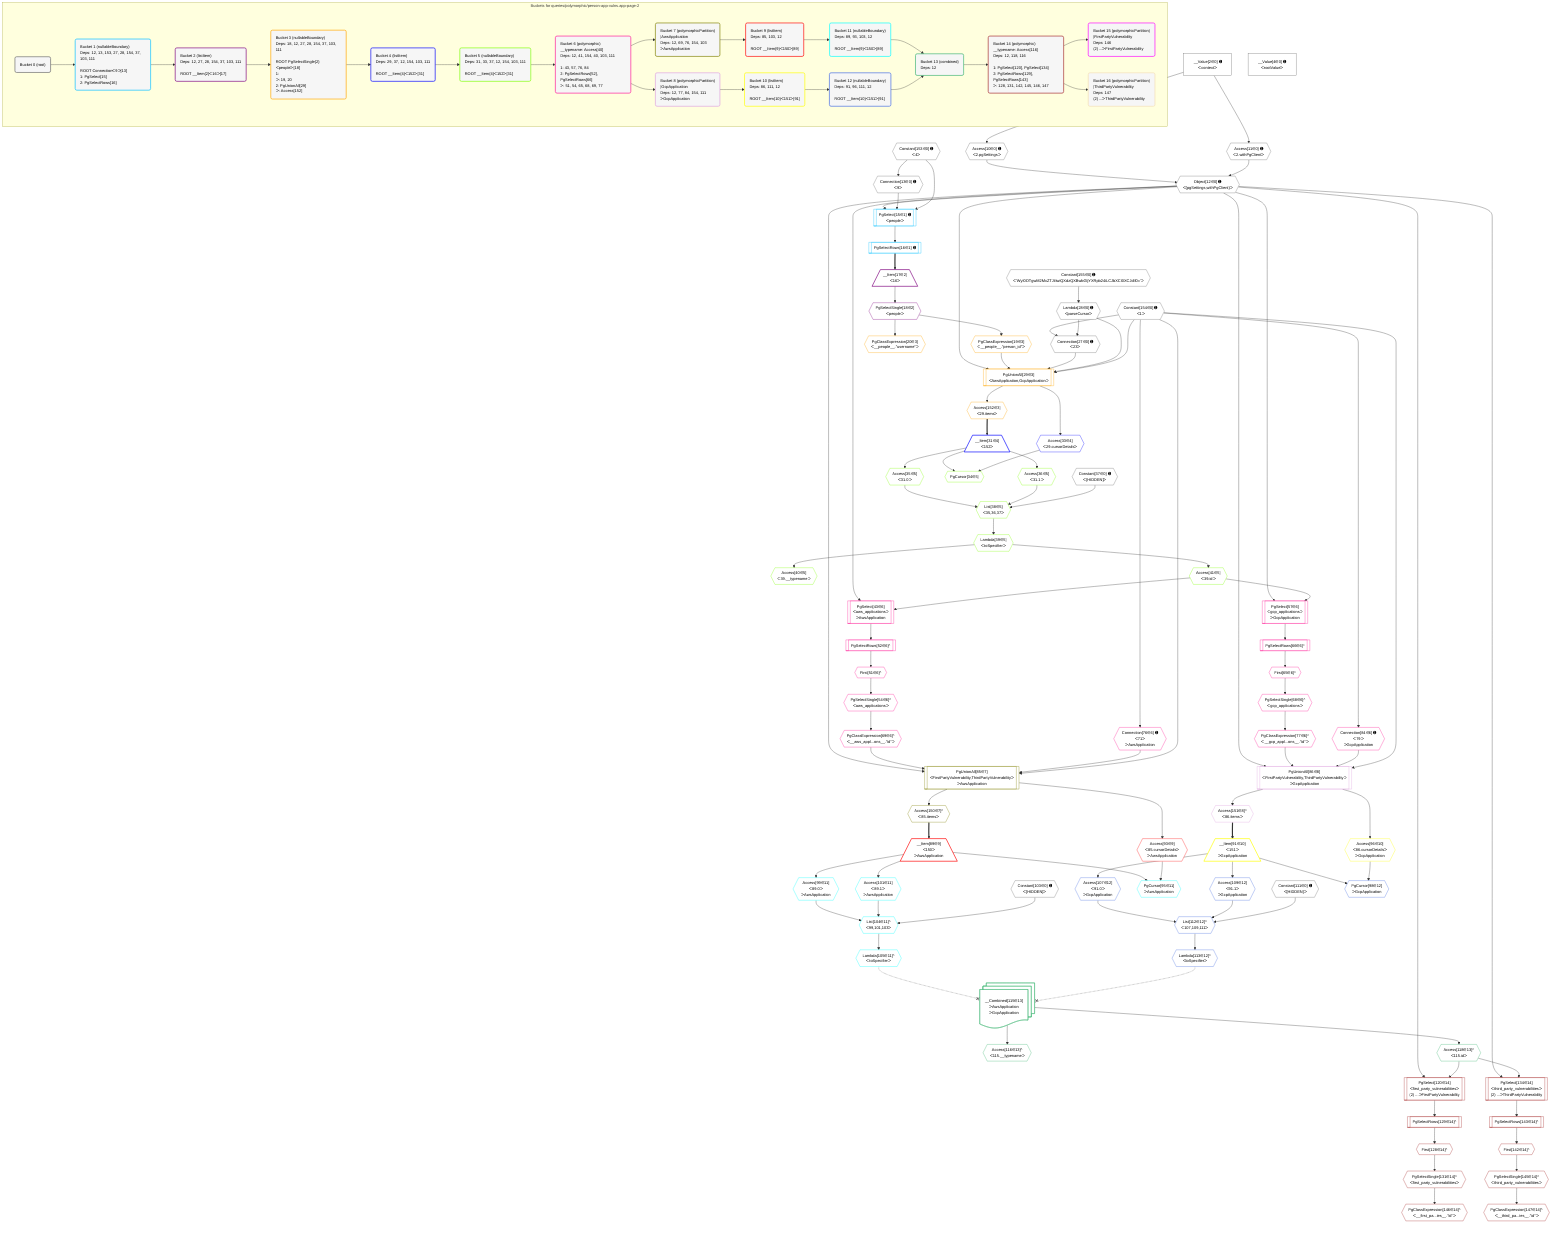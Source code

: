 %%{init: {'themeVariables': { 'fontSize': '12px'}}}%%
graph TD
    classDef path fill:#eee,stroke:#000,color:#000
    classDef plan fill:#fff,stroke-width:1px,color:#000
    classDef itemplan fill:#fff,stroke-width:2px,color:#000
    classDef unbatchedplan fill:#dff,stroke-width:1px,color:#000
    classDef sideeffectplan fill:#fcc,stroke-width:2px,color:#000
    classDef bucket fill:#f6f6f6,color:#000,stroke-width:2px,text-align:left

    subgraph "Buckets for queries/polymorphic/person-app-vulns.app-page-2"
    Bucket0("Bucket 0 (root)"):::bucket
    Bucket1("Bucket 1 (nullableBoundary)<br />Deps: 12, 13, 153, 27, 28, 154, 37, 103, 111<br /><br />ROOT Connectionᐸ9ᐳ[13]<br />1: PgSelect[15]<br />2: PgSelectRows[16]"):::bucket
    Bucket2("Bucket 2 (listItem)<br />Deps: 12, 27, 28, 154, 37, 103, 111<br /><br />ROOT __Item{2}ᐸ16ᐳ[17]"):::bucket
    Bucket3("Bucket 3 (nullableBoundary)<br />Deps: 18, 12, 27, 28, 154, 37, 103, 111<br /><br />ROOT PgSelectSingle{2}ᐸpeopleᐳ[18]<br />1: <br />ᐳ: 19, 20<br />2: PgUnionAll[29]<br />ᐳ: Access[152]"):::bucket
    Bucket4("Bucket 4 (listItem)<br />Deps: 29, 37, 12, 154, 103, 111<br /><br />ROOT __Item{4}ᐸ152ᐳ[31]"):::bucket
    Bucket5("Bucket 5 (nullableBoundary)<br />Deps: 31, 33, 37, 12, 154, 103, 111<br /><br />ROOT __Item{4}ᐸ152ᐳ[31]"):::bucket
    Bucket6("Bucket 6 (polymorphic)<br />__typename: Access[40]<br />Deps: 12, 41, 154, 40, 103, 111<br /><br />1: 43, 57, 76, 84<br />2: PgSelectRows[52], PgSelectRows[66]<br />ᐳ: 51, 54, 65, 68, 69, 77"):::bucket
    Bucket7("Bucket 7 (polymorphicPartition)<br />|AwsApplication<br />Deps: 12, 69, 76, 154, 103<br />ᐳAwsApplication"):::bucket
    Bucket8("Bucket 8 (polymorphicPartition)<br />|GcpApplication<br />Deps: 12, 77, 84, 154, 111<br />ᐳGcpApplication"):::bucket
    Bucket9("Bucket 9 (listItem)<br />Deps: 85, 103, 12<br /><br />ROOT __Item{9}ᐸ150ᐳ[89]"):::bucket
    Bucket10("Bucket 10 (listItem)<br />Deps: 86, 111, 12<br /><br />ROOT __Item{10}ᐸ151ᐳ[91]"):::bucket
    Bucket11("Bucket 11 (nullableBoundary)<br />Deps: 89, 93, 103, 12<br /><br />ROOT __Item{9}ᐸ150ᐳ[89]"):::bucket
    Bucket12("Bucket 12 (nullableBoundary)<br />Deps: 91, 96, 111, 12<br /><br />ROOT __Item{10}ᐸ151ᐳ[91]"):::bucket
    Bucket13("Bucket 13 (combined)<br />Deps: 12"):::bucket
    Bucket14("Bucket 14 (polymorphic)<br />__typename: Access[116]<br />Deps: 12, 118, 116<br /><br />1: PgSelect[120], PgSelect[134]<br />2: PgSelectRows[129], PgSelectRows[143]<br />ᐳ: 128, 131, 142, 145, 146, 147"):::bucket
    Bucket15("Bucket 15 (polymorphicPartition)<br />|FirstPartyVulnerability<br />Deps: 146<br />(2) ...ᐳFirstPartyVulnerability"):::bucket
    Bucket16("Bucket 16 (polymorphicPartition)<br />|ThirdPartyVulnerability<br />Deps: 147<br />(2) ...ᐳThirdPartyVulnerability"):::bucket
    end
    Bucket0 --> Bucket1
    Bucket1 --> Bucket2
    Bucket2 --> Bucket3
    Bucket3 --> Bucket4
    Bucket4 --> Bucket5
    Bucket5 --> Bucket6
    Bucket6 --> Bucket7 & Bucket8
    Bucket7 --> Bucket9
    Bucket8 --> Bucket10
    Bucket9 --> Bucket11
    Bucket10 --> Bucket12
    Bucket11 --> Bucket13
    Bucket12 --> Bucket13
    Bucket13 --> Bucket14
    Bucket14 --> Bucket15 & Bucket16

    %% plan dependencies
    Object12{{"Object[12∈0] ➊<br />ᐸ{pgSettings,withPgClient}ᐳ"}}:::plan
    Access10{{"Access[10∈0] ➊<br />ᐸ2.pgSettingsᐳ"}}:::plan
    Access11{{"Access[11∈0] ➊<br />ᐸ2.withPgClientᐳ"}}:::plan
    Access10 & Access11 --> Object12
    Connection27{{"Connection[27∈0] ➊<br />ᐸ23ᐳ"}}:::plan
    Constant154{{"Constant[154∈0] ➊<br />ᐸ1ᐳ"}}:::plan
    Lambda28{{"Lambda[28∈0] ➊<br />ᐸparseCursorᐳ"}}:::plan
    Constant154 & Lambda28 --> Connection27
    __Value2["__Value[2∈0] ➊<br />ᐸcontextᐳ"]:::plan
    __Value2 --> Access10
    __Value2 --> Access11
    Connection13{{"Connection[13∈0] ➊<br />ᐸ9ᐳ"}}:::plan
    Constant153{{"Constant[153∈0] ➊<br />ᐸ4ᐳ"}}:::plan
    Constant153 --> Connection13
    Constant155{{"Constant[155∈0] ➊<br />ᐸ'WyI0OTgwM2MxZTJiIiwiQXdzQXBwbGljYXRpb24iLCJbXCI0XCJdIl0='ᐳ"}}:::plan
    Constant155 --> Lambda28
    __Value4["__Value[4∈0] ➊<br />ᐸrootValueᐳ"]:::plan
    Constant37{{"Constant[37∈0] ➊<br />ᐸ[HIDDEN]ᐳ"}}:::plan
    Constant103{{"Constant[103∈0] ➊<br />ᐸ[HIDDEN]ᐳ"}}:::plan
    Constant111{{"Constant[111∈0] ➊<br />ᐸ[HIDDEN]ᐳ"}}:::plan
    PgSelect15[["PgSelect[15∈1] ➊<br />ᐸpeopleᐳ"]]:::plan
    Object12 & Connection13 & Constant153 --> PgSelect15
    PgSelectRows16[["PgSelectRows[16∈1] ➊"]]:::plan
    PgSelect15 --> PgSelectRows16
    __Item17[/"__Item[17∈2]<br />ᐸ16ᐳ"\]:::itemplan
    PgSelectRows16 ==> __Item17
    PgSelectSingle18{{"PgSelectSingle[18∈2]<br />ᐸpeopleᐳ"}}:::plan
    __Item17 --> PgSelectSingle18
    PgUnionAll29[["PgUnionAll[29∈3]<br />ᐸAwsApplication,GcpApplicationᐳ"]]:::plan
    PgClassExpression19{{"PgClassExpression[19∈3]<br />ᐸ__people__.”person_id”ᐳ"}}:::plan
    Object12 & PgClassExpression19 & Connection27 & Lambda28 & Constant154 --> PgUnionAll29
    PgSelectSingle18 --> PgClassExpression19
    PgClassExpression20{{"PgClassExpression[20∈3]<br />ᐸ__people__.”username”ᐳ"}}:::plan
    PgSelectSingle18 --> PgClassExpression20
    Access152{{"Access[152∈3]<br />ᐸ29.itemsᐳ"}}:::plan
    PgUnionAll29 --> Access152
    __Item31[/"__Item[31∈4]<br />ᐸ152ᐳ"\]:::itemplan
    Access152 ==> __Item31
    Access33{{"Access[33∈4]<br />ᐸ29.cursorDetailsᐳ"}}:::plan
    PgUnionAll29 --> Access33
    List38{{"List[38∈5]<br />ᐸ35,36,37ᐳ"}}:::plan
    Access35{{"Access[35∈5]<br />ᐸ31.0ᐳ"}}:::plan
    Access36{{"Access[36∈5]<br />ᐸ31.1ᐳ"}}:::plan
    Access35 & Access36 & Constant37 --> List38
    PgCursor34{{"PgCursor[34∈5]"}}:::plan
    __Item31 & Access33 --> PgCursor34
    __Item31 --> Access35
    __Item31 --> Access36
    Lambda39{{"Lambda[39∈5]<br />ᐸtoSpecifierᐳ"}}:::plan
    List38 --> Lambda39
    Access40{{"Access[40∈5]<br />ᐸ39.__typenameᐳ"}}:::plan
    Lambda39 --> Access40
    Access41{{"Access[41∈5]<br />ᐸ39.idᐳ"}}:::plan
    Lambda39 --> Access41
    PgSelect43[["PgSelect[43∈6]<br />ᐸaws_applicationsᐳ<br />ᐳAwsApplication"]]:::plan
    Object12 & Access41 --> PgSelect43
    PgSelect57[["PgSelect[57∈6]<br />ᐸgcp_applicationsᐳ<br />ᐳGcpApplication"]]:::plan
    Object12 & Access41 --> PgSelect57
    First51{{"First[51∈6]^"}}:::plan
    PgSelectRows52[["PgSelectRows[52∈6]^"]]:::plan
    PgSelectRows52 --> First51
    PgSelect43 --> PgSelectRows52
    PgSelectSingle54{{"PgSelectSingle[54∈6]^<br />ᐸaws_applicationsᐳ"}}:::plan
    First51 --> PgSelectSingle54
    First65{{"First[65∈6]^"}}:::plan
    PgSelectRows66[["PgSelectRows[66∈6]^"]]:::plan
    PgSelectRows66 --> First65
    PgSelect57 --> PgSelectRows66
    PgSelectSingle68{{"PgSelectSingle[68∈6]^<br />ᐸgcp_applicationsᐳ"}}:::plan
    First65 --> PgSelectSingle68
    PgClassExpression69{{"PgClassExpression[69∈6]^<br />ᐸ__aws_appl...ons__.”id”ᐳ"}}:::plan
    PgSelectSingle54 --> PgClassExpression69
    Connection76{{"Connection[76∈6] ➊<br />ᐸ71ᐳ<br />ᐳAwsApplication"}}:::plan
    Constant154 --> Connection76
    PgClassExpression77{{"PgClassExpression[77∈6]^<br />ᐸ__gcp_appl...ons__.”id”ᐳ"}}:::plan
    PgSelectSingle68 --> PgClassExpression77
    Connection84{{"Connection[84∈6] ➊<br />ᐸ79ᐳ<br />ᐳGcpApplication"}}:::plan
    Constant154 --> Connection84
    PgUnionAll85[["PgUnionAll[85∈7]<br />ᐸFirstPartyVulnerability,ThirdPartyVulnerabilityᐳ<br />ᐳAwsApplication"]]:::plan
    Object12 & PgClassExpression69 & Connection76 & Constant154 --> PgUnionAll85
    Access150{{"Access[150∈7]^<br />ᐸ85.itemsᐳ"}}:::plan
    PgUnionAll85 --> Access150
    __Item89[/"__Item[89∈9]<br />ᐸ150ᐳ<br />ᐳAwsApplication"\]:::itemplan
    Access150 ==> __Item89
    Access93{{"Access[93∈9]<br />ᐸ85.cursorDetailsᐳ<br />ᐳAwsApplication"}}:::plan
    PgUnionAll85 --> Access93
    List104{{"List[104∈11]^<br />ᐸ99,101,103ᐳ"}}:::plan
    Access99{{"Access[99∈11]<br />ᐸ89.0ᐳ<br />ᐳAwsApplication"}}:::plan
    Access101{{"Access[101∈11]<br />ᐸ89.1ᐳ<br />ᐳAwsApplication"}}:::plan
    Access99 & Access101 & Constant103 --> List104
    PgCursor95{{"PgCursor[95∈11]<br />ᐳAwsApplication"}}:::plan
    __Item89 & Access93 --> PgCursor95
    __Item89 --> Access99
    __Item89 --> Access101
    Lambda105{{"Lambda[105∈11]^<br />ᐸtoSpecifierᐳ"}}:::plan
    List104 --> Lambda105
    Access116{{"Access[116∈13]^<br />ᐸ115.__typenameᐳ"}}:::plan
    __Value115:::plan@{shape: docs, label: "__Combined[115∈13]<br />ᐳAwsApplication<br />ᐳGcpApplication"}
    __Value115 --> Access116
    Access118{{"Access[118∈13]^<br />ᐸ115.idᐳ"}}:::plan
    __Value115 --> Access118
    PgSelect120[["PgSelect[120∈14]<br />ᐸfirst_party_vulnerabilitiesᐳ<br />(2) ...ᐳFirstPartyVulnerability"]]:::plan
    Object12 & Access118 --> PgSelect120
    PgSelect134[["PgSelect[134∈14]<br />ᐸthird_party_vulnerabilitiesᐳ<br />(2) ...ᐳThirdPartyVulnerability"]]:::plan
    Object12 & Access118 --> PgSelect134
    First128{{"First[128∈14]^"}}:::plan
    PgSelectRows129[["PgSelectRows[129∈14]^"]]:::plan
    PgSelectRows129 --> First128
    PgSelect120 --> PgSelectRows129
    PgSelectSingle131{{"PgSelectSingle[131∈14]^<br />ᐸfirst_party_vulnerabilitiesᐳ"}}:::plan
    First128 --> PgSelectSingle131
    First142{{"First[142∈14]^"}}:::plan
    PgSelectRows143[["PgSelectRows[143∈14]^"]]:::plan
    PgSelectRows143 --> First142
    PgSelect134 --> PgSelectRows143
    PgSelectSingle145{{"PgSelectSingle[145∈14]^<br />ᐸthird_party_vulnerabilitiesᐳ"}}:::plan
    First142 --> PgSelectSingle145
    PgClassExpression146{{"PgClassExpression[146∈14]^<br />ᐸ__first_pa...ies__.”id”ᐳ"}}:::plan
    PgSelectSingle131 --> PgClassExpression146
    PgClassExpression147{{"PgClassExpression[147∈14]^<br />ᐸ__third_pa...ies__.”id”ᐳ"}}:::plan
    PgSelectSingle145 --> PgClassExpression147
    PgUnionAll86[["PgUnionAll[86∈8]<br />ᐸFirstPartyVulnerability,ThirdPartyVulnerabilityᐳ<br />ᐳGcpApplication"]]:::plan
    Object12 & PgClassExpression77 & Connection84 & Constant154 --> PgUnionAll86
    Access151{{"Access[151∈8]^<br />ᐸ86.itemsᐳ"}}:::plan
    PgUnionAll86 --> Access151
    __Item91[/"__Item[91∈10]<br />ᐸ151ᐳ<br />ᐳGcpApplication"\]:::itemplan
    Access151 ==> __Item91
    Access96{{"Access[96∈10]<br />ᐸ86.cursorDetailsᐳ<br />ᐳGcpApplication"}}:::plan
    PgUnionAll86 --> Access96
    List112{{"List[112∈12]^<br />ᐸ107,109,111ᐳ"}}:::plan
    Access107{{"Access[107∈12]<br />ᐸ91.0ᐳ<br />ᐳGcpApplication"}}:::plan
    Access109{{"Access[109∈12]<br />ᐸ91.1ᐳ<br />ᐳGcpApplication"}}:::plan
    Access107 & Access109 & Constant111 --> List112
    PgCursor98{{"PgCursor[98∈12]<br />ᐳGcpApplication"}}:::plan
    __Item91 & Access96 --> PgCursor98
    __Item91 --> Access107
    __Item91 --> Access109
    Lambda113{{"Lambda[113∈12]^<br />ᐸtoSpecifierᐳ"}}:::plan
    List112 --> Lambda113

    %% define steps
    classDef bucket0 stroke:#696969
    class Bucket0,__Value2,__Value4,Access10,Access11,Object12,Connection13,Connection27,Lambda28,Constant37,Constant103,Constant111,Constant153,Constant154,Constant155 bucket0
    classDef bucket1 stroke:#00bfff
    class Bucket1,PgSelect15,PgSelectRows16 bucket1
    classDef bucket2 stroke:#7f007f
    class Bucket2,__Item17,PgSelectSingle18 bucket2
    classDef bucket3 stroke:#ffa500
    class Bucket3,PgClassExpression19,PgClassExpression20,PgUnionAll29,Access152 bucket3
    classDef bucket4 stroke:#0000ff
    class Bucket4,__Item31,Access33 bucket4
    classDef bucket5 stroke:#7fff00
    class Bucket5,PgCursor34,Access35,Access36,List38,Lambda39,Access40,Access41 bucket5
    classDef bucket6 stroke:#ff1493
    class Bucket6,PgSelect43,First51,PgSelectRows52,PgSelectSingle54,PgSelect57,First65,PgSelectRows66,PgSelectSingle68,PgClassExpression69,Connection76,PgClassExpression77,Connection84 bucket6
    classDef bucket7 stroke:#808000
    class Bucket7,PgUnionAll85,Access150 bucket7
    classDef bucket8 stroke:#dda0dd
    class Bucket8,PgUnionAll86,Access151 bucket8
    classDef bucket9 stroke:#ff0000
    class Bucket9,__Item89,Access93 bucket9
    classDef bucket10 stroke:#ffff00
    class Bucket10,__Item91,Access96 bucket10
    classDef bucket11 stroke:#00ffff
    class Bucket11,PgCursor95,Access99,Access101,List104,Lambda105 bucket11
    classDef bucket12 stroke:#4169e1
    class Bucket12,PgCursor98,Access107,Access109,List112,Lambda113 bucket12
    classDef bucket13 stroke:#3cb371
    class Bucket13,__Value115,Access116,Access118 bucket13
    classDef bucket14 stroke:#a52a2a
    class Bucket14,PgSelect120,First128,PgSelectRows129,PgSelectSingle131,PgSelect134,First142,PgSelectRows143,PgSelectSingle145,PgClassExpression146,PgClassExpression147 bucket14
    classDef bucket15 stroke:#ff00ff
    class Bucket15 bucket15
    classDef bucket16 stroke:#f5deb3
    class Bucket16 bucket16

    Lambda105 -.-x __Value115
    Lambda113 -.-x __Value115
